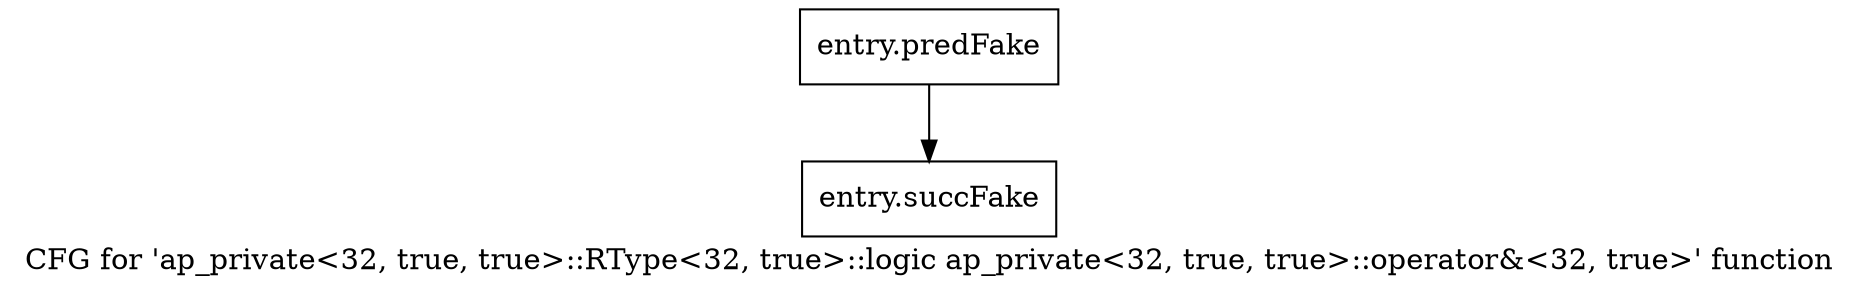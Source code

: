 digraph "CFG for 'ap_private\<32, true, true\>::RType\<32, true\>::logic ap_private\<32, true, true\>::operator&\<32, true\>' function" {
	label="CFG for 'ap_private\<32, true, true\>::RType\<32, true\>::logic ap_private\<32, true, true\>::operator&\<32, true\>' function";

	Node0x591a2b0 [shape=record,filename="",linenumber="",label="{entry.predFake}"];
	Node0x591a2b0 -> Node0x5ac6f30[ callList="" memoryops="" filename="/home/omerfaruk/tools/Xilinx/Vitis_HLS/2023.2/include/etc/ap_private.h" execusionnum="0"];
	Node0x5ac6f30 [shape=record,filename="/home/omerfaruk/tools/Xilinx/Vitis_HLS/2023.2/include/etc/ap_private.h",linenumber="1999",label="{entry.succFake}"];
}
